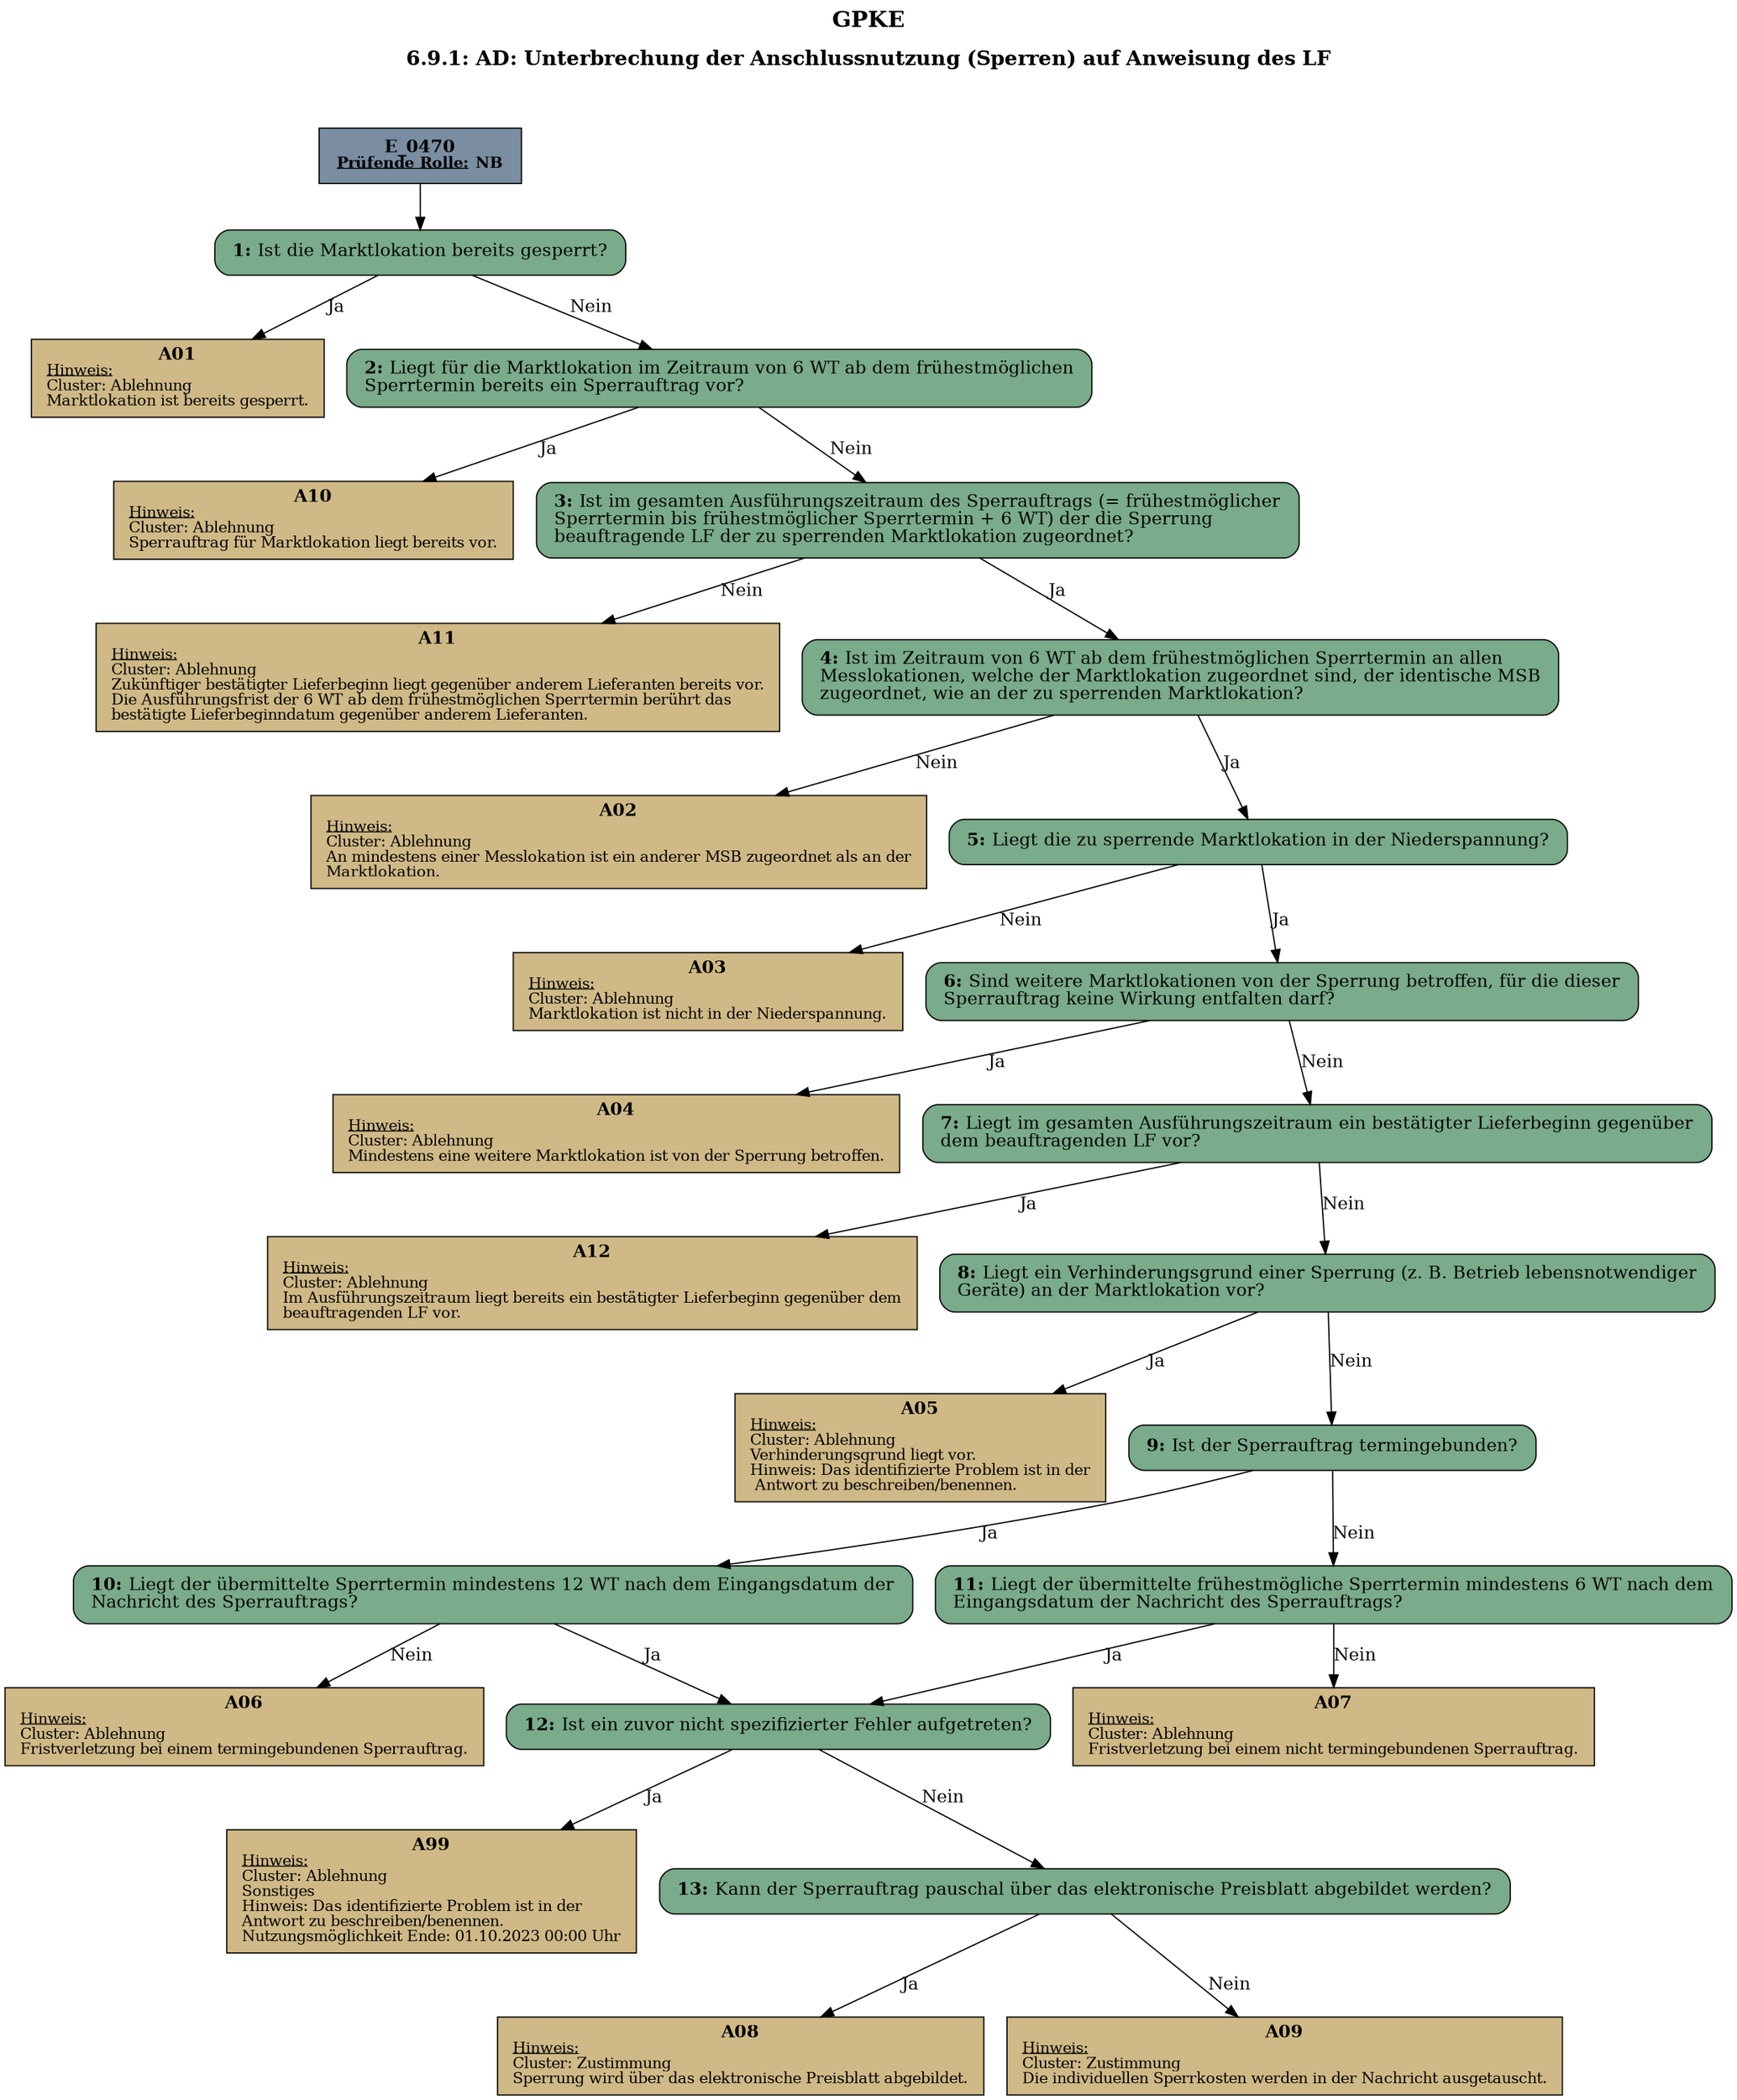 digraph D {
    labelloc="t";
    label=<<B><FONT POINT-SIZE="18">GPKE</FONT></B><BR/><BR/><B><FONT POINT-SIZE="16">6.9.1: AD: Unterbrechung der Anschlussnutzung (Sperren) auf Anweisung des LF</FONT></B><BR/><BR/><BR/><BR/>>;
    ratio="compress";
    concentrate=true;
    pack=true;
    rankdir=TB;
    packmode="array";
    size="20,20";
    "Start" [margin="0.2,0.12", shape=box, style=filled, fillcolor="#7a8da1", label=<<B>E_0470</B><BR align="center"/><FONT point-size="12"><B><U>Prüfende Rolle:</U> NB</B></FONT><BR align="center"/>>];
    "1" [margin="0.2,0.12", shape=box, style="filled,rounded", fillcolor="#7aab8a", label=<<B>1: </B>Ist die Marktlokation bereits gesperrt?<BR align="left"/>>];
    "A01" [margin="0.17,0.08", shape=box, style=filled, fillcolor="#cfb986", label=<<B>A01</B><BR align="center"/><FONT point-size="12"><U>Hinweis:</U><BR align="left"/>Cluster: Ablehnung<BR align="left"/>Marktlokation ist bereits gesperrt.<BR align="left"/></FONT>>];
    "2" [margin="0.2,0.12", shape=box, style="filled,rounded", fillcolor="#7aab8a", label=<<B>2: </B>Liegt für die Marktlokation im Zeitraum von 6 WT ab dem frühestmöglichen<BR align="left"/>Sperrtermin bereits ein Sperrauftrag vor?<BR align="left"/>>];
    "A10" [margin="0.17,0.08", shape=box, style=filled, fillcolor="#cfb986", label=<<B>A10</B><BR align="center"/><FONT point-size="12"><U>Hinweis:</U><BR align="left"/>Cluster: Ablehnung<BR align="left"/>Sperrauftrag für Marktlokation liegt bereits vor.<BR align="left"/></FONT>>];
    "3" [margin="0.2,0.12", shape=box, style="filled,rounded", fillcolor="#7aab8a", label=<<B>3: </B>Ist im gesamten Ausführungszeitraum des Sperrauftrags (= frühestmöglicher<BR align="left"/>Sperrtermin bis frühestmöglicher Sperrtermin + 6 WT) der die Sperrung<BR align="left"/>beauftragende LF der zu sperrenden Marktlokation zugeordnet?<BR align="left"/>>];
    "A11" [margin="0.17,0.08", shape=box, style=filled, fillcolor="#cfb986", label=<<B>A11</B><BR align="center"/><FONT point-size="12"><U>Hinweis:</U><BR align="left"/>Cluster: Ablehnung<BR align="left"/>Zukünftiger bestätigter Lieferbeginn liegt gegenüber anderem Lieferanten bereits vor.<BR align="left"/>Die Ausführungsfrist der 6 WT ab dem frühestmöglichen Sperrtermin berührt das<BR align="left"/>bestätigte Lieferbeginndatum gegenüber anderem Lieferanten.<BR align="left"/></FONT>>];
    "4" [margin="0.2,0.12", shape=box, style="filled,rounded", fillcolor="#7aab8a", label=<<B>4: </B>Ist im Zeitraum von 6 WT ab dem frühestmöglichen Sperrtermin an allen<BR align="left"/>Messlokationen, welche der Marktlokation zugeordnet sind, der identische MSB<BR align="left"/>zugeordnet, wie an der zu sperrenden Marktlokation?<BR align="left"/>>];
    "A02" [margin="0.17,0.08", shape=box, style=filled, fillcolor="#cfb986", label=<<B>A02</B><BR align="center"/><FONT point-size="12"><U>Hinweis:</U><BR align="left"/>Cluster: Ablehnung<BR align="left"/>An mindestens einer Messlokation ist ein anderer MSB zugeordnet als an der<BR align="left"/>Marktlokation.<BR align="left"/></FONT>>];
    "5" [margin="0.2,0.12", shape=box, style="filled,rounded", fillcolor="#7aab8a", label=<<B>5: </B>Liegt die zu sperrende Marktlokation in der Niederspannung?<BR align="left"/>>];
    "A03" [margin="0.17,0.08", shape=box, style=filled, fillcolor="#cfb986", label=<<B>A03</B><BR align="center"/><FONT point-size="12"><U>Hinweis:</U><BR align="left"/>Cluster: Ablehnung<BR align="left"/>Marktlokation ist nicht in der Niederspannung.<BR align="left"/></FONT>>];
    "6" [margin="0.2,0.12", shape=box, style="filled,rounded", fillcolor="#7aab8a", label=<<B>6: </B>Sind weitere Marktlokationen von der Sperrung betroffen, für die dieser<BR align="left"/>Sperrauftrag keine Wirkung entfalten darf?<BR align="left"/>>];
    "A04" [margin="0.17,0.08", shape=box, style=filled, fillcolor="#cfb986", label=<<B>A04</B><BR align="center"/><FONT point-size="12"><U>Hinweis:</U><BR align="left"/>Cluster: Ablehnung<BR align="left"/>Mindestens eine weitere Marktlokation ist von der Sperrung betroffen.<BR align="left"/></FONT>>];
    "7" [margin="0.2,0.12", shape=box, style="filled,rounded", fillcolor="#7aab8a", label=<<B>7: </B>Liegt im gesamten Ausführungszeitraum ein bestätigter Lieferbeginn gegenüber<BR align="left"/>dem beauftragenden LF vor?<BR align="left"/>>];
    "A12" [margin="0.17,0.08", shape=box, style=filled, fillcolor="#cfb986", label=<<B>A12</B><BR align="center"/><FONT point-size="12"><U>Hinweis:</U><BR align="left"/>Cluster: Ablehnung<BR align="left"/>Im Ausführungszeitraum liegt bereits ein bestätigter Lieferbeginn gegenüber dem<BR align="left"/>beauftragenden LF vor.<BR align="left"/></FONT>>];
    "8" [margin="0.2,0.12", shape=box, style="filled,rounded", fillcolor="#7aab8a", label=<<B>8: </B>Liegt ein Verhinderungsgrund einer Sperrung (z. B. Betrieb lebensnotwendiger<BR align="left"/>Geräte) an der Marktlokation vor?<BR align="left"/>>];
    "A05" [margin="0.17,0.08", shape=box, style=filled, fillcolor="#cfb986", label=<<B>A05</B><BR align="center"/><FONT point-size="12"><U>Hinweis:</U><BR align="left"/>Cluster: Ablehnung<BR align="left"/>Verhinderungsgrund liegt vor.<BR align="left"/>Hinweis: Das identifizierte Problem ist in der<BR align="left"/> Antwort zu beschreiben/benennen.<BR align="left"/></FONT>>];
    "9" [margin="0.2,0.12", shape=box, style="filled,rounded", fillcolor="#7aab8a", label=<<B>9: </B>Ist der Sperrauftrag termingebunden?<BR align="left"/>>];
    "10" [margin="0.2,0.12", shape=box, style="filled,rounded", fillcolor="#7aab8a", label=<<B>10: </B>Liegt der übermittelte Sperrtermin mindestens 12 WT nach dem Eingangsdatum der<BR align="left"/>Nachricht des Sperrauftrags?<BR align="left"/>>];
    "A06" [margin="0.17,0.08", shape=box, style=filled, fillcolor="#cfb986", label=<<B>A06</B><BR align="center"/><FONT point-size="12"><U>Hinweis:</U><BR align="left"/>Cluster: Ablehnung<BR align="left"/>Fristverletzung bei einem termingebundenen Sperrauftrag.<BR align="left"/></FONT>>];
    "11" [margin="0.2,0.12", shape=box, style="filled,rounded", fillcolor="#7aab8a", label=<<B>11: </B>Liegt der übermittelte frühestmögliche Sperrtermin mindestens 6 WT nach dem<BR align="left"/>Eingangsdatum der Nachricht des Sperrauftrags?<BR align="left"/>>];
    "A07" [margin="0.17,0.08", shape=box, style=filled, fillcolor="#cfb986", label=<<B>A07</B><BR align="center"/><FONT point-size="12"><U>Hinweis:</U><BR align="left"/>Cluster: Ablehnung<BR align="left"/>Fristverletzung bei einem nicht termingebundenen Sperrauftrag.<BR align="left"/></FONT>>];
    "12" [margin="0.2,0.12", shape=box, style="filled,rounded", fillcolor="#7aab8a", label=<<B>12: </B>Ist ein zuvor nicht spezifizierter Fehler aufgetreten?<BR align="left"/>>];
    "A99" [margin="0.17,0.08", shape=box, style=filled, fillcolor="#cfb986", label=<<B>A99</B><BR align="center"/><FONT point-size="12"><U>Hinweis:</U><BR align="left"/>Cluster: Ablehnung<BR align="left"/>Sonstiges<BR align="left"/>Hinweis: Das identifizierte Problem ist in der<BR align="left"/>Antwort zu beschreiben/benennen.<BR align="left"/>Nutzungsmöglichkeit Ende: 01.10.2023 00:00 Uhr<BR align="left"/></FONT>>];
    "13" [margin="0.2,0.12", shape=box, style="filled,rounded", fillcolor="#7aab8a", label=<<B>13: </B>Kann der Sperrauftrag pauschal über das elektronische Preisblatt abgebildet werden?<BR align="left"/>>];
    "A08" [margin="0.17,0.08", shape=box, style=filled, fillcolor="#cfb986", label=<<B>A08</B><BR align="center"/><FONT point-size="12"><U>Hinweis:</U><BR align="left"/>Cluster: Zustimmung<BR align="left"/>Sperrung wird über das elektronische Preisblatt abgebildet.<BR align="left"/></FONT>>];
    "A09" [margin="0.17,0.08", shape=box, style=filled, fillcolor="#cfb986", label=<<B>A09</B><BR align="center"/><FONT point-size="12"><U>Hinweis:</U><BR align="left"/>Cluster: Zustimmung<BR align="left"/>Die individuellen Sperrkosten werden in der Nachricht ausgetauscht.<BR align="left"/></FONT>>];

    "Start" -> "1";
    "1" -> "A01" [label="Ja"];
    "1" -> "2" [label="Nein"];
    "2" -> "A10" [label="Ja"];
    "2" -> "3" [label="Nein"];
    "3" -> "A11" [label="Nein"];
    "3" -> "4" [label="Ja"];
    "4" -> "A02" [label="Nein"];
    "4" -> "5" [label="Ja"];
    "5" -> "A03" [label="Nein"];
    "5" -> "6" [label="Ja"];
    "6" -> "A04" [label="Ja"];
    "6" -> "7" [label="Nein"];
    "7" -> "A12" [label="Ja"];
    "7" -> "8" [label="Nein"];
    "8" -> "A05" [label="Ja"];
    "8" -> "9" [label="Nein"];
    "9" -> "10" [label="Ja"];
    "9" -> "11" [label="Nein"];
    "10" -> "A06" [label="Nein"];
    "10" -> "12" [label="Ja"];
    "11" -> "A07" [label="Nein"];
    "11" -> "12" [label="Ja"];
    "12" -> "A99" [label="Ja"];
    "12" -> "13" [label="Nein"];
    "13" -> "A08" [label="Ja"];
    "13" -> "A09" [label="Nein"];

    bgcolor="transparent";
}